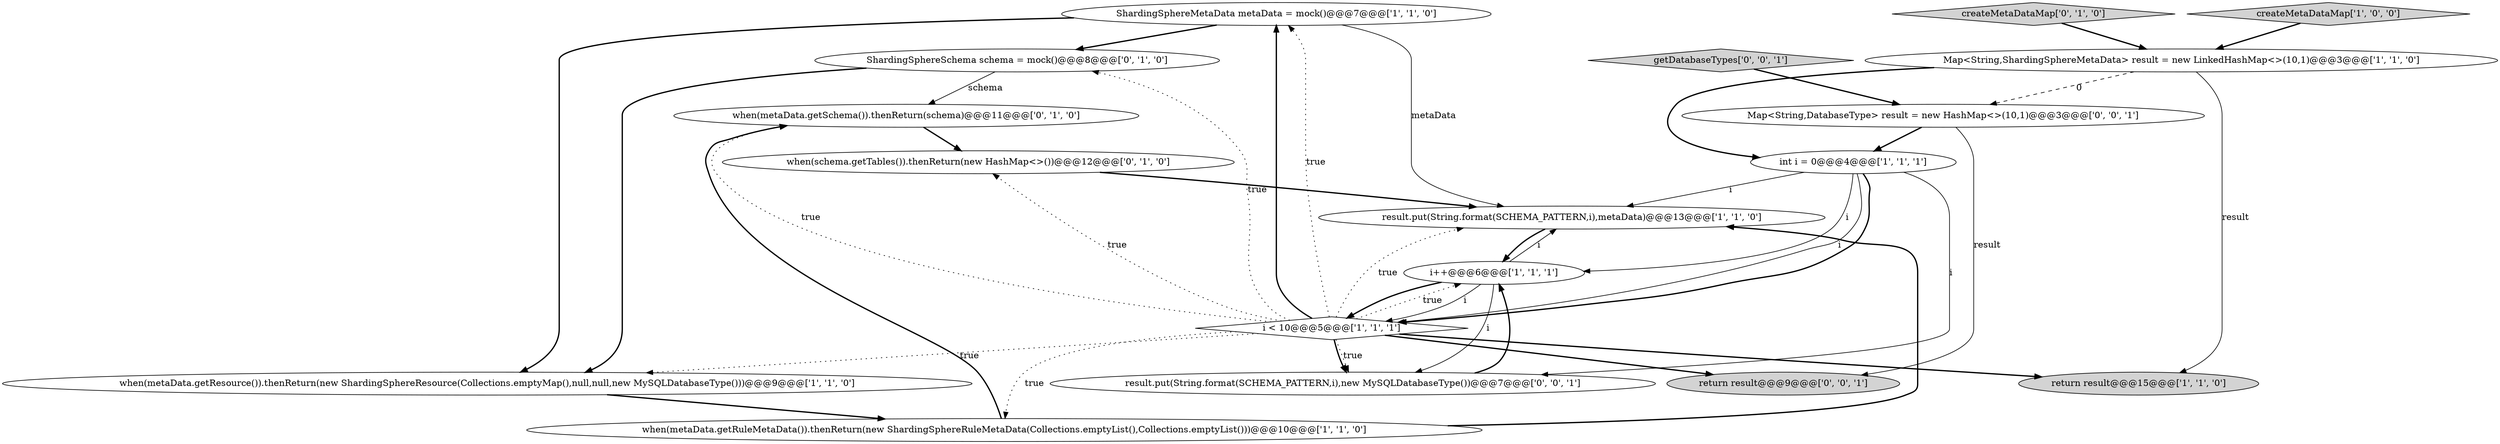 digraph {
1 [style = filled, label = "ShardingSphereMetaData metaData = mock()@@@7@@@['1', '1', '0']", fillcolor = white, shape = ellipse image = "AAA0AAABBB1BBB"];
8 [style = filled, label = "int i = 0@@@4@@@['1', '1', '1']", fillcolor = white, shape = ellipse image = "AAA0AAABBB1BBB"];
16 [style = filled, label = "getDatabaseTypes['0', '0', '1']", fillcolor = lightgray, shape = diamond image = "AAA0AAABBB3BBB"];
10 [style = filled, label = "ShardingSphereSchema schema = mock()@@@8@@@['0', '1', '0']", fillcolor = white, shape = ellipse image = "AAA1AAABBB2BBB"];
11 [style = filled, label = "when(metaData.getSchema()).thenReturn(schema)@@@11@@@['0', '1', '0']", fillcolor = white, shape = ellipse image = "AAA1AAABBB2BBB"];
5 [style = filled, label = "result.put(String.format(SCHEMA_PATTERN,i),metaData)@@@13@@@['1', '1', '0']", fillcolor = white, shape = ellipse image = "AAA0AAABBB1BBB"];
3 [style = filled, label = "i++@@@6@@@['1', '1', '1']", fillcolor = white, shape = ellipse image = "AAA0AAABBB1BBB"];
2 [style = filled, label = "i < 10@@@5@@@['1', '1', '1']", fillcolor = white, shape = diamond image = "AAA0AAABBB1BBB"];
4 [style = filled, label = "when(metaData.getRuleMetaData()).thenReturn(new ShardingSphereRuleMetaData(Collections.emptyList(),Collections.emptyList()))@@@10@@@['1', '1', '0']", fillcolor = white, shape = ellipse image = "AAA0AAABBB1BBB"];
7 [style = filled, label = "createMetaDataMap['1', '0', '0']", fillcolor = lightgray, shape = diamond image = "AAA0AAABBB1BBB"];
14 [style = filled, label = "return result@@@9@@@['0', '0', '1']", fillcolor = lightgray, shape = ellipse image = "AAA0AAABBB3BBB"];
17 [style = filled, label = "result.put(String.format(SCHEMA_PATTERN,i),new MySQLDatabaseType())@@@7@@@['0', '0', '1']", fillcolor = white, shape = ellipse image = "AAA0AAABBB3BBB"];
13 [style = filled, label = "createMetaDataMap['0', '1', '0']", fillcolor = lightgray, shape = diamond image = "AAA0AAABBB2BBB"];
0 [style = filled, label = "when(metaData.getResource()).thenReturn(new ShardingSphereResource(Collections.emptyMap(),null,null,new MySQLDatabaseType()))@@@9@@@['1', '1', '0']", fillcolor = white, shape = ellipse image = "AAA0AAABBB1BBB"];
12 [style = filled, label = "when(schema.getTables()).thenReturn(new HashMap<>())@@@12@@@['0', '1', '0']", fillcolor = white, shape = ellipse image = "AAA1AAABBB2BBB"];
15 [style = filled, label = "Map<String,DatabaseType> result = new HashMap<>(10,1)@@@3@@@['0', '0', '1']", fillcolor = white, shape = ellipse image = "AAA0AAABBB3BBB"];
9 [style = filled, label = "Map<String,ShardingSphereMetaData> result = new LinkedHashMap<>(10,1)@@@3@@@['1', '1', '0']", fillcolor = white, shape = ellipse image = "AAA0AAABBB1BBB"];
6 [style = filled, label = "return result@@@15@@@['1', '1', '0']", fillcolor = lightgray, shape = ellipse image = "AAA0AAABBB1BBB"];
3->2 [style = solid, label="i"];
2->11 [style = dotted, label="true"];
15->14 [style = solid, label="result"];
2->17 [style = dotted, label="true"];
2->3 [style = dotted, label="true"];
0->4 [style = bold, label=""];
11->12 [style = bold, label=""];
1->10 [style = bold, label=""];
2->4 [style = dotted, label="true"];
3->2 [style = bold, label=""];
7->9 [style = bold, label=""];
4->11 [style = bold, label=""];
4->5 [style = bold, label=""];
8->2 [style = solid, label="i"];
2->5 [style = dotted, label="true"];
16->15 [style = bold, label=""];
10->11 [style = solid, label="schema"];
8->3 [style = solid, label="i"];
17->3 [style = bold, label=""];
2->10 [style = dotted, label="true"];
2->17 [style = bold, label=""];
1->5 [style = solid, label="metaData"];
3->17 [style = solid, label="i"];
2->1 [style = dotted, label="true"];
12->5 [style = bold, label=""];
8->2 [style = bold, label=""];
3->5 [style = solid, label="i"];
9->15 [style = dashed, label="0"];
2->1 [style = bold, label=""];
2->12 [style = dotted, label="true"];
9->6 [style = solid, label="result"];
2->6 [style = bold, label=""];
2->14 [style = bold, label=""];
5->3 [style = bold, label=""];
13->9 [style = bold, label=""];
2->0 [style = dotted, label="true"];
9->8 [style = bold, label=""];
8->17 [style = solid, label="i"];
15->8 [style = bold, label=""];
8->5 [style = solid, label="i"];
10->0 [style = bold, label=""];
1->0 [style = bold, label=""];
}
